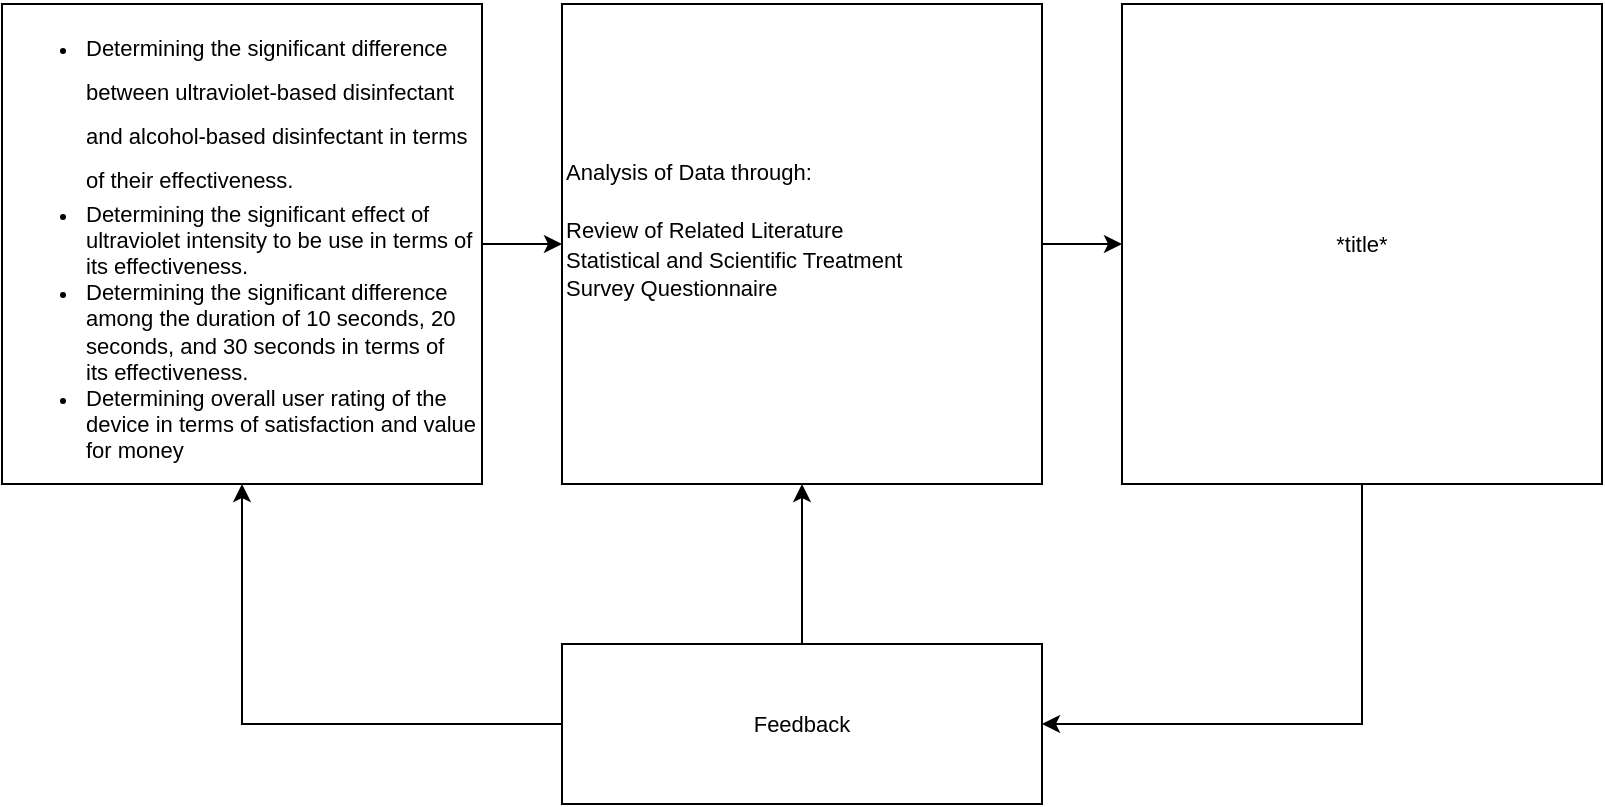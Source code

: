 <mxfile version="19.0.3" type="device"><diagram id="AxWOK6I2kCPhQnjjSmtt" name="Page-1"><mxGraphModel dx="1038" dy="649" grid="1" gridSize="10" guides="1" tooltips="1" connect="1" arrows="1" fold="1" page="1" pageScale="1" pageWidth="850" pageHeight="1100" math="0" shadow="0"><root><mxCell id="0"/><mxCell id="1" parent="0"/><mxCell id="pu4RUqPc4ceLi3XTg0bc-3" value="" style="edgeStyle=orthogonalEdgeStyle;rounded=0;orthogonalLoop=1;jettySize=auto;html=1;fontSize=11;" parent="1" source="OvMvBwMw49WibkrJsP_T-1" target="OvMvBwMw49WibkrJsP_T-2" edge="1"><mxGeometry relative="1" as="geometry"/></mxCell><mxCell id="OvMvBwMw49WibkrJsP_T-1" value="&lt;span style=&quot;font-size: 11px; background-color: initial;&quot;&gt;Analysis of Data through:&lt;/span&gt;&lt;br&gt;&lt;span style=&quot;font-size: 11px; background-color: initial;&quot;&gt;&lt;br&gt;&lt;/span&gt;&lt;span style=&quot;font-size: 11px;&quot;&gt;Review of Related Literature&lt;/span&gt;&lt;span style=&quot;font-size: 11px; background-color: initial;&quot;&gt;&lt;br&gt;Statistical and Scientific Treatment&amp;nbsp;&lt;br&gt;Survey Questionnaire&lt;br&gt;&lt;br&gt;&lt;/span&gt;" style="rounded=0;whiteSpace=wrap;html=1;align=left;" parent="1" vertex="1"><mxGeometry x="320" y="160" width="240" height="240" as="geometry"/></mxCell><mxCell id="pu4RUqPc4ceLi3XTg0bc-6" style="edgeStyle=orthogonalEdgeStyle;rounded=0;orthogonalLoop=1;jettySize=auto;html=1;exitX=0.5;exitY=1;exitDx=0;exitDy=0;entryX=1;entryY=0.5;entryDx=0;entryDy=0;fontSize=11;" parent="1" source="OvMvBwMw49WibkrJsP_T-2" target="OvMvBwMw49WibkrJsP_T-4" edge="1"><mxGeometry relative="1" as="geometry"/></mxCell><mxCell id="OvMvBwMw49WibkrJsP_T-2" value="&lt;font style=&quot;font-size: 11px;&quot;&gt;*title*&lt;/font&gt;" style="whiteSpace=wrap;html=1;" parent="1" vertex="1"><mxGeometry x="600" y="160" width="240" height="240" as="geometry"/></mxCell><mxCell id="pu4RUqPc4ceLi3XTg0bc-2" value="" style="edgeStyle=orthogonalEdgeStyle;rounded=0;orthogonalLoop=1;jettySize=auto;html=1;fontSize=11;" parent="1" source="OvMvBwMw49WibkrJsP_T-3" target="OvMvBwMw49WibkrJsP_T-1" edge="1"><mxGeometry relative="1" as="geometry"/></mxCell><mxCell id="OvMvBwMw49WibkrJsP_T-3" value="&lt;p class=&quot;MsoListParagraph&quot;&gt;&lt;/p&gt;&lt;ul style=&quot;font-size: 11px;&quot;&gt;&lt;li style=&quot;&quot;&gt;&lt;span style=&quot;line-height: 200%;&quot; lang=&quot;EN-US&quot;&gt;&lt;span style=&quot;font-variant-numeric: normal; font-variant-east-asian: normal; font-stretch: normal; line-height: normal;&quot;&gt;&lt;font style=&quot;font-size: 11px;&quot; face=&quot;Arial, sans-serif&quot;&gt;Determining the&amp;nbsp;&lt;/font&gt;&lt;/span&gt;&lt;/span&gt;&lt;span style=&quot;line-height: 200%; font-family: Arial, sans-serif;&quot; lang=&quot;EN-US&quot;&gt;significant difference between ultraviolet-based disinfectant and alcohol-based disinfectant in terms of their effectiveness.&lt;/span&gt;&lt;/li&gt;&lt;li style=&quot;&quot;&gt;&lt;span lang=&quot;EN-US&quot;&gt;Determining the significant effect of ultraviolet intensity to&amp;nbsp;&lt;/span&gt;&lt;span style=&quot;background-color: initial;&quot;&gt;be use in terms of its effectiveness.&lt;/span&gt;&lt;/li&gt;&lt;li&gt;&lt;div style=&quot;&quot;&gt;&lt;span style=&quot;background-color: initial; font-family: Arial, sans-serif; text-indent: -18pt;&quot;&gt;Determining the significant difference among the duration of 10 seconds, 20 seconds, and 30 seconds in terms of its&amp;nbsp;&lt;/span&gt;&lt;span style=&quot;background-color: initial; text-indent: -18pt; font-family: Arial, sans-serif;&quot;&gt;effectiveness.&lt;/span&gt;&lt;/div&gt;&lt;/li&gt;&lt;li style=&quot;&quot;&gt;&lt;span style=&quot;background-color: initial; font-family: Arial, sans-serif; text-indent: 26.85pt;&quot;&gt;Determining overall user rating of the device in terms of satisfaction and value for money&lt;/span&gt;&lt;/li&gt;&lt;/ul&gt;&lt;p&gt;&lt;/p&gt;" style="whiteSpace=wrap;html=1;align=left;" parent="1" vertex="1"><mxGeometry x="40" y="160" width="240" height="240" as="geometry"/></mxCell><mxCell id="pu4RUqPc4ceLi3XTg0bc-4" value="" style="edgeStyle=orthogonalEdgeStyle;rounded=0;orthogonalLoop=1;jettySize=auto;html=1;fontSize=11;" parent="1" source="OvMvBwMw49WibkrJsP_T-4" target="OvMvBwMw49WibkrJsP_T-1" edge="1"><mxGeometry relative="1" as="geometry"/></mxCell><mxCell id="pu4RUqPc4ceLi3XTg0bc-5" style="edgeStyle=orthogonalEdgeStyle;rounded=0;orthogonalLoop=1;jettySize=auto;html=1;exitX=0;exitY=0.5;exitDx=0;exitDy=0;fontSize=11;" parent="1" source="OvMvBwMw49WibkrJsP_T-4" target="OvMvBwMw49WibkrJsP_T-3" edge="1"><mxGeometry relative="1" as="geometry"/></mxCell><mxCell id="OvMvBwMw49WibkrJsP_T-4" value="&lt;font style=&quot;font-size: 11px;&quot;&gt;Feedback&lt;/font&gt;" style="whiteSpace=wrap;html=1;" parent="1" vertex="1"><mxGeometry x="320" y="480" width="240" height="80" as="geometry"/></mxCell></root></mxGraphModel></diagram></mxfile>